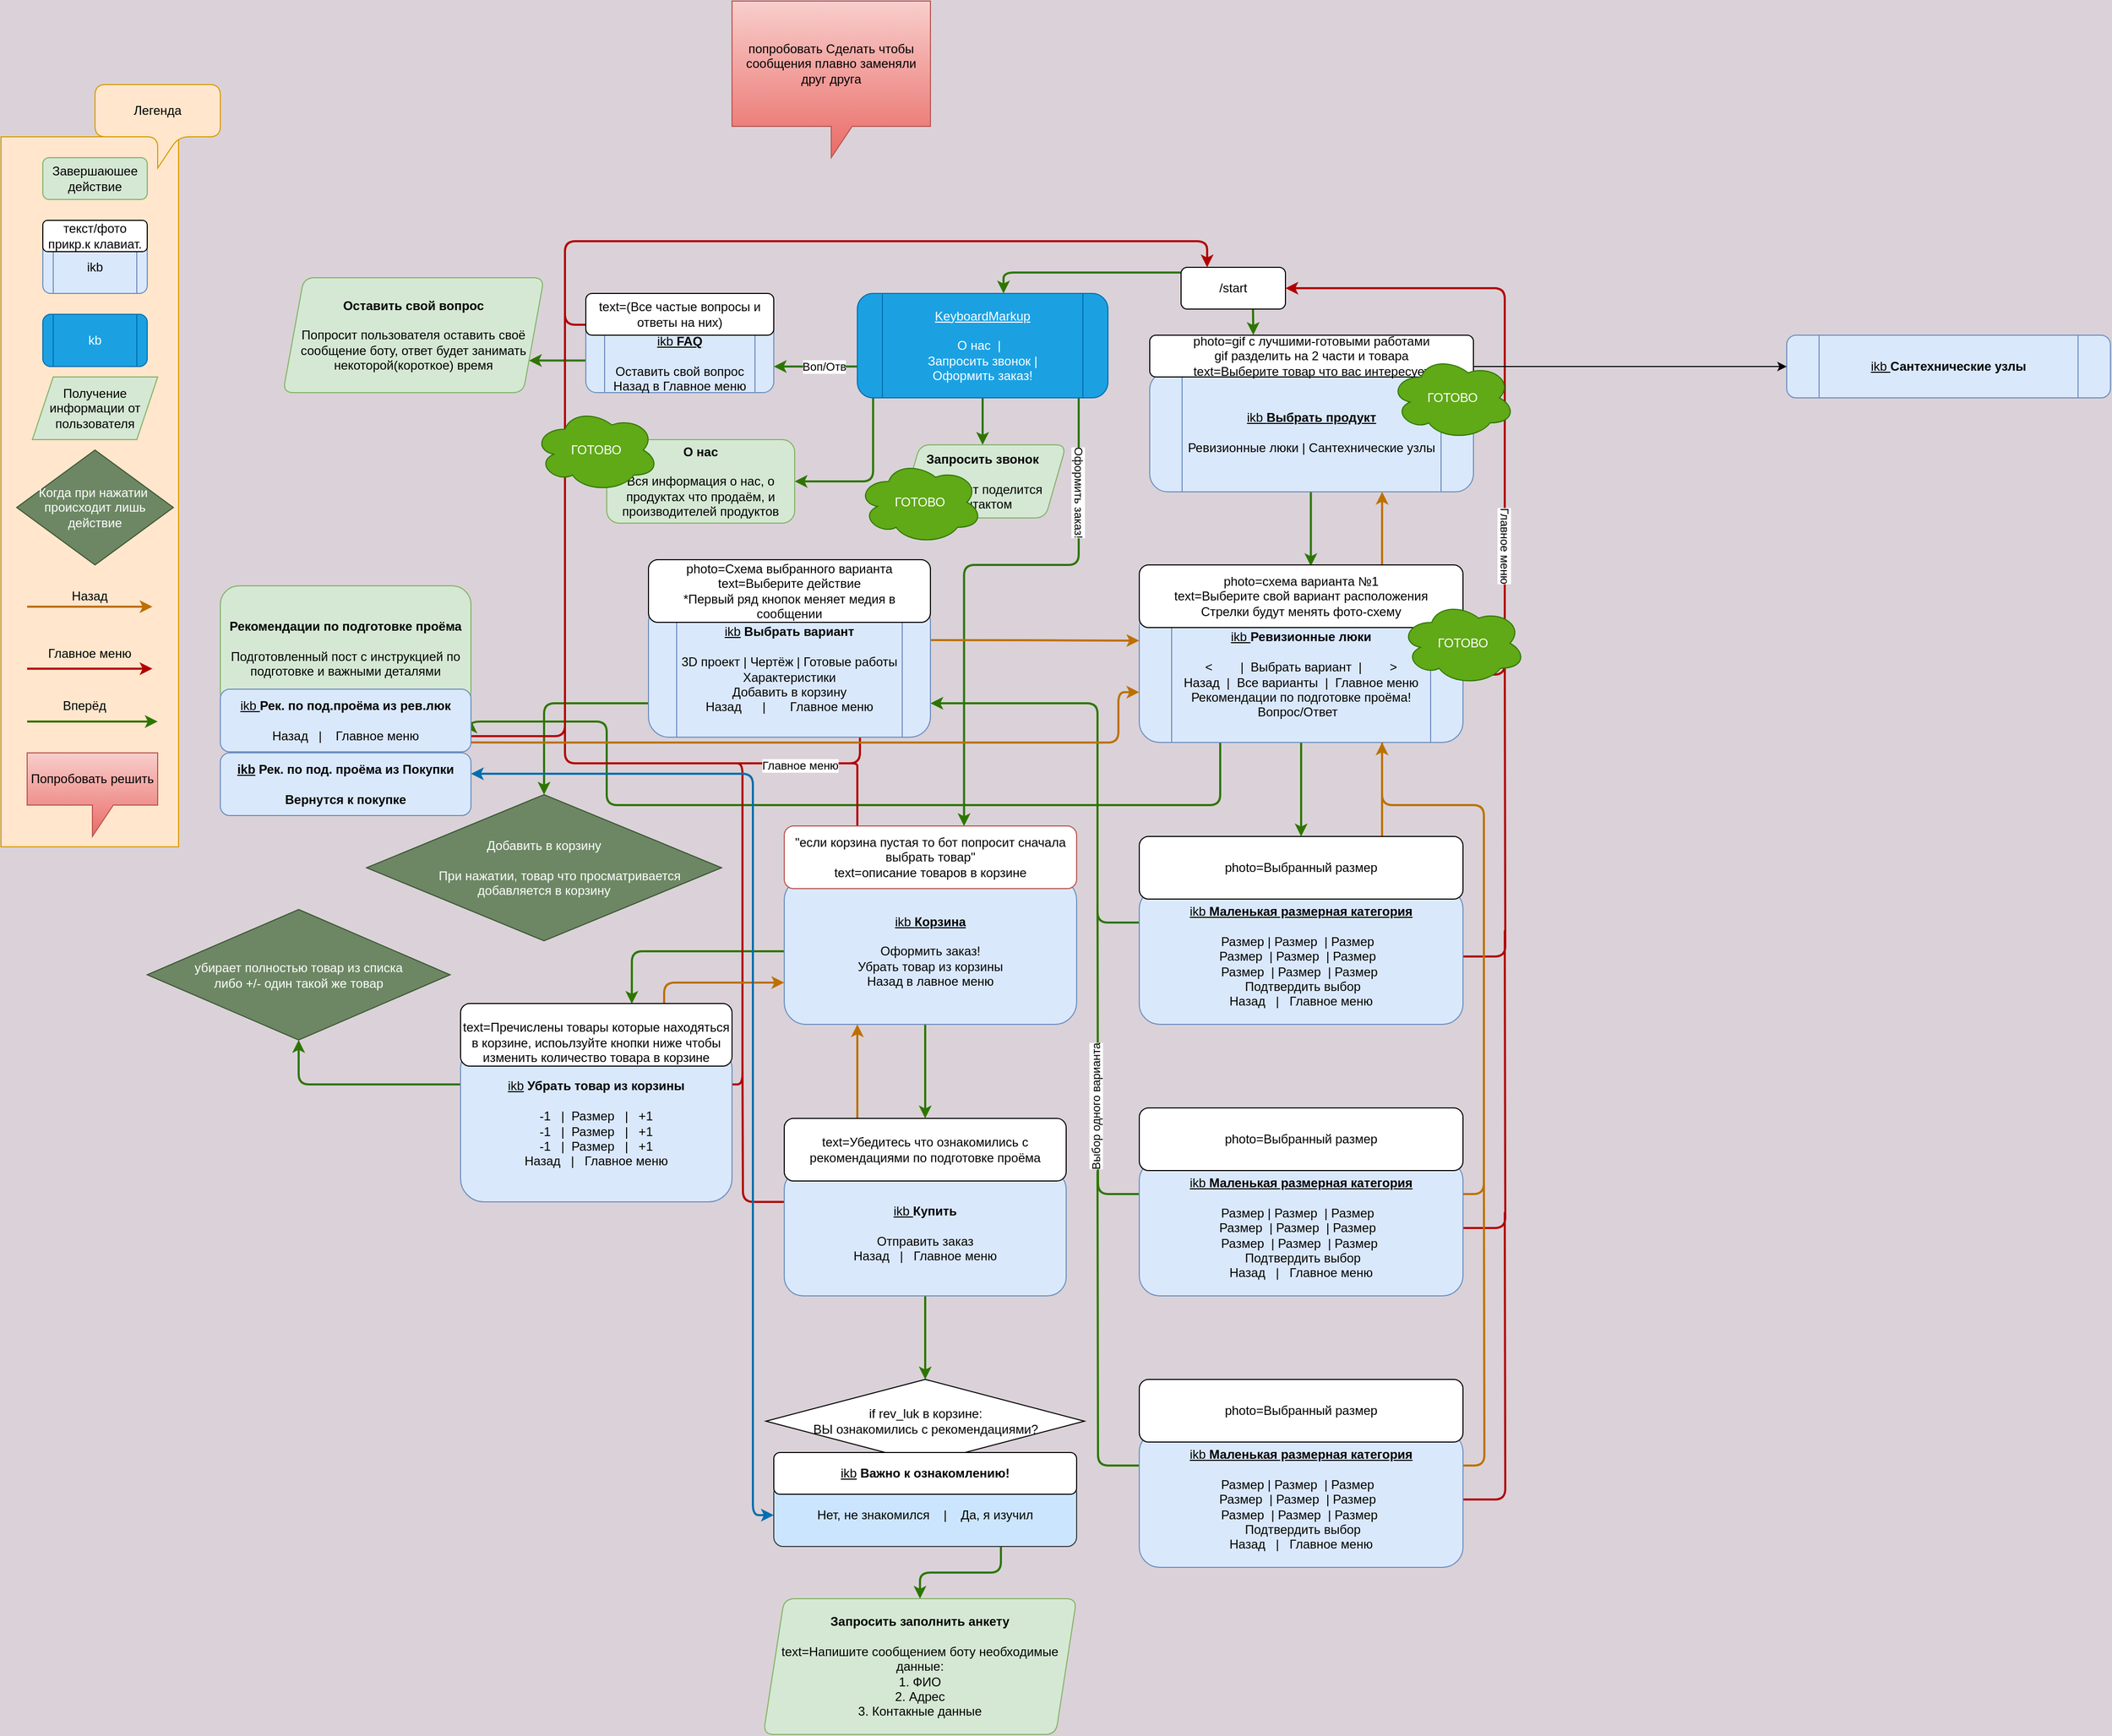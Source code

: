 <mxfile version="20.8.16" type="device"><diagram id="w1CzQNoJss74SUWYn8Bc" name="Страница 1"><mxGraphModel dx="3700" dy="2058" grid="1" gridSize="10" guides="1" tooltips="1" connect="1" arrows="1" fold="1" page="0" pageScale="1" pageWidth="827" pageHeight="1169" background="#DAD2D8" math="0" shadow="0"><root><mxCell id="0"/><mxCell id="1" parent="0"/><mxCell id="IPg1yVWKKhWK021TIXla-3" value="" style="edgeStyle=orthogonalEdgeStyle;rounded=1;orthogonalLoop=1;jettySize=auto;html=1;fillColor=#60a917;strokeColor=#2D7600;strokeWidth=2;" parent="1" source="IPg1yVWKKhWK021TIXla-1" target="IPg1yVWKKhWK021TIXla-2" edge="1"><mxGeometry relative="1" as="geometry"><Array as="points"><mxPoint x="-270" y="-420"/></Array></mxGeometry></mxCell><mxCell id="A7i-YHLGGSsfzWquNZU--5" style="edgeStyle=orthogonalEdgeStyle;rounded=1;orthogonalLoop=1;jettySize=auto;html=1;entryX=0.32;entryY=-0.006;entryDx=0;entryDy=0;entryPerimeter=0;exitX=0.689;exitY=0.983;exitDx=0;exitDy=0;exitPerimeter=0;fillColor=#60a917;strokeColor=#2D7600;strokeWidth=2;" parent="1" source="IPg1yVWKKhWK021TIXla-1" target="IPg1yVWKKhWK021TIXla-59" edge="1"><mxGeometry relative="1" as="geometry"><mxPoint x="-30" y="-385" as="sourcePoint"/></mxGeometry></mxCell><mxCell id="IPg1yVWKKhWK021TIXla-1" value="/start" style="rounded=1;whiteSpace=wrap;html=1;" parent="1" vertex="1"><mxGeometry x="-100" y="-425" width="100" height="40" as="geometry"/></mxCell><mxCell id="IPg1yVWKKhWK021TIXla-12" style="edgeStyle=orthogonalEdgeStyle;rounded=1;orthogonalLoop=1;jettySize=auto;html=1;entryX=1;entryY=0.5;entryDx=0;entryDy=0;exitX=0.063;exitY=1;exitDx=0;exitDy=0;exitPerimeter=0;fillColor=#60a917;strokeColor=#2D7600;strokeWidth=2;" parent="1" source="IPg1yVWKKhWK021TIXla-2" target="IPg1yVWKKhWK021TIXla-11" edge="1"><mxGeometry relative="1" as="geometry"><Array as="points"><mxPoint x="-395" y="-220"/></Array><mxPoint x="-250" y="-290" as="sourcePoint"/></mxGeometry></mxCell><mxCell id="IPg1yVWKKhWK021TIXla-48" value="О нас" style="edgeLabel;html=1;align=center;verticalAlign=middle;resizable=0;points=[];rotation=0;" parent="IPg1yVWKKhWK021TIXla-12" vertex="1" connectable="0"><mxGeometry x="0.095" y="-3" relative="1" as="geometry"><mxPoint x="137" y="3" as="offset"/></mxGeometry></mxCell><mxCell id="IPg1yVWKKhWK021TIXla-15" style="edgeStyle=orthogonalEdgeStyle;rounded=1;orthogonalLoop=1;jettySize=auto;html=1;exitX=0.5;exitY=1;exitDx=0;exitDy=0;entryX=0.5;entryY=0;entryDx=0;entryDy=0;fillColor=#60a917;strokeColor=#2D7600;strokeWidth=2;" parent="1" source="IPg1yVWKKhWK021TIXla-2" target="IPg1yVWKKhWK021TIXla-17" edge="1"><mxGeometry relative="1" as="geometry"><mxPoint x="-335" y="-290" as="targetPoint"/></mxGeometry></mxCell><mxCell id="IPg1yVWKKhWK021TIXla-49" style="edgeStyle=orthogonalEdgeStyle;rounded=1;orthogonalLoop=1;jettySize=auto;html=1;exitX=0;exitY=0.75;exitDx=0;exitDy=0;fillColor=#60a917;strokeColor=#2D7600;strokeWidth=2;" parent="1" source="IPg1yVWKKhWK021TIXla-2" edge="1"><mxGeometry relative="1" as="geometry"><mxPoint x="-490" y="-330" as="targetPoint"/><Array as="points"><mxPoint x="-400" y="-330"/></Array></mxGeometry></mxCell><mxCell id="IPg1yVWKKhWK021TIXla-50" value="Воп/Отв" style="edgeLabel;html=1;align=center;verticalAlign=middle;resizable=0;points=[];" parent="IPg1yVWKKhWK021TIXla-49" vertex="1" connectable="0"><mxGeometry x="0.269" y="-3" relative="1" as="geometry"><mxPoint x="9" y="3" as="offset"/></mxGeometry></mxCell><mxCell id="A7i-YHLGGSsfzWquNZU--36" style="edgeStyle=orthogonalEdgeStyle;rounded=1;orthogonalLoop=1;jettySize=auto;html=1;entryX=0.615;entryY=0.002;entryDx=0;entryDy=0;entryPerimeter=0;fillColor=#60a917;strokeColor=#2D7600;strokeWidth=2;" parent="1" target="A7i-YHLGGSsfzWquNZU--42" edge="1"><mxGeometry relative="1" as="geometry"><mxPoint x="-308" y="70" as="targetPoint"/><mxPoint x="-198" y="-300" as="sourcePoint"/><Array as="points"><mxPoint x="-198" y="-140"/><mxPoint x="-308" y="-140"/></Array></mxGeometry></mxCell><mxCell id="A7i-YHLGGSsfzWquNZU--37" value="Оформить заказ!" style="edgeLabel;html=1;align=center;verticalAlign=middle;resizable=0;points=[];rotation=90;labelBackgroundColor=default;" parent="A7i-YHLGGSsfzWquNZU--36" vertex="1" connectable="0"><mxGeometry x="-0.476" relative="1" as="geometry"><mxPoint y="-46" as="offset"/></mxGeometry></mxCell><mxCell id="IPg1yVWKKhWK021TIXla-2" value="&lt;u&gt;KeyboardMarkup&lt;/u&gt;&lt;br&gt;&lt;br&gt;О нас&amp;nbsp; |&amp;nbsp;&amp;nbsp;&lt;br&gt;Запросить звонок |&lt;br&gt;Оформить заказ!" style="shape=process;whiteSpace=wrap;html=1;backgroundOutline=1;rounded=1;fillColor=#1ba1e2;fontColor=#ffffff;strokeColor=#006EAF;" parent="1" vertex="1"><mxGeometry x="-410" y="-400" width="240" height="100" as="geometry"/></mxCell><mxCell id="IPg1yVWKKhWK021TIXla-38" value="" style="edgeStyle=orthogonalEdgeStyle;rounded=1;orthogonalLoop=1;jettySize=auto;html=1;entryX=0.53;entryY=0.019;entryDx=0;entryDy=0;entryPerimeter=0;fillColor=#60a917;strokeColor=#2D7600;strokeWidth=2;" parent="1" source="IPg1yVWKKhWK021TIXla-4" target="IPg1yVWKKhWK021TIXla-41" edge="1"><mxGeometry relative="1" as="geometry"><mxPoint x="25" y="-145" as="targetPoint"/><Array as="points"><mxPoint x="-40" y="-275"/><mxPoint x="24" y="-275"/></Array></mxGeometry></mxCell><mxCell id="IPg1yVWKKhWK021TIXla-4" value="&lt;u&gt;ikb &lt;b&gt;Выбрать продукт&lt;/b&gt;&lt;/u&gt;&lt;br&gt;&lt;br&gt;Ревизионные люки | Сантехнические узлы" style="shape=process;whiteSpace=wrap;html=1;backgroundOutline=1;rounded=1;fillColor=#dae8fc;strokeColor=#6c8ebf;" parent="1" vertex="1"><mxGeometry x="-130" y="-325" width="310" height="115" as="geometry"/></mxCell><mxCell id="IPg1yVWKKhWK021TIXla-11" value="&lt;b&gt;О нас&lt;/b&gt;&lt;br&gt;&lt;br&gt;Вся информация о нас, о продуктах что продаём, и производителей продуктов" style="rounded=1;whiteSpace=wrap;html=1;fillColor=#d5e8d4;strokeColor=#82b366;" parent="1" vertex="1"><mxGeometry x="-650" y="-260" width="180" height="80" as="geometry"/></mxCell><mxCell id="A7i-YHLGGSsfzWquNZU--2" style="edgeStyle=orthogonalEdgeStyle;rounded=1;orthogonalLoop=1;jettySize=auto;html=1;exitX=-0.001;exitY=0.56;exitDx=0;exitDy=0;entryX=1;entryY=0.75;entryDx=0;entryDy=0;exitPerimeter=0;fillColor=#60a917;strokeColor=#2D7600;strokeWidth=2;" parent="1" source="IPg1yVWKKhWK021TIXla-16" target="IPg1yVWKKhWK021TIXla-26" edge="1"><mxGeometry relative="1" as="geometry"/></mxCell><mxCell id="IPg1yVWKKhWK021TIXla-16" value="&lt;u&gt;&lt;br&gt;ikb &lt;b&gt;FAQ&lt;/b&gt;&lt;/u&gt;&lt;br style=&quot;border-color: var(--border-color);&quot;&gt;&lt;br style=&quot;border-color: var(--border-color);&quot;&gt;Оставить свой вопрос&lt;br&gt;Назад в Главное меню" style="shape=process;whiteSpace=wrap;html=1;backgroundOutline=1;rounded=1;fillColor=#dae8fc;strokeColor=#6c8ebf;" parent="1" vertex="1"><mxGeometry x="-670" y="-375" width="180" height="70" as="geometry"/></mxCell><mxCell id="IPg1yVWKKhWK021TIXla-17" value="&lt;b&gt;Запросить звонок&lt;/b&gt;&lt;br style=&quot;border-color: var(--border-color);&quot;&gt;&lt;br style=&quot;border-color: var(--border-color);&quot;&gt;Попросит поделится контактом" style="shape=parallelogram;perimeter=parallelogramPerimeter;whiteSpace=wrap;html=1;fixedSize=1;rounded=1;fillColor=#d5e8d4;strokeColor=#82b366;" parent="1" vertex="1"><mxGeometry x="-370" y="-255" width="160" height="70" as="geometry"/></mxCell><mxCell id="IPg1yVWKKhWK021TIXla-26" value="&lt;b&gt;Оставить свой вопрос&lt;/b&gt;&lt;br style=&quot;border-color: var(--border-color);&quot;&gt;&lt;br style=&quot;border-color: var(--border-color);&quot;&gt;Попросит пользователя оставить своё сообщение боту, ответ будет занимать некоторой(короткое) время" style="shape=parallelogram;perimeter=parallelogramPerimeter;whiteSpace=wrap;html=1;fixedSize=1;rounded=1;fillColor=#d5e8d4;strokeColor=#82b366;" parent="1" vertex="1"><mxGeometry x="-960" y="-415" width="250" height="110" as="geometry"/></mxCell><mxCell id="IPg1yVWKKhWK021TIXla-44" style="edgeStyle=orthogonalEdgeStyle;rounded=1;orthogonalLoop=1;jettySize=auto;html=1;exitX=1;exitY=0.5;exitDx=0;exitDy=0;entryX=1;entryY=0.5;entryDx=0;entryDy=0;fillColor=#e51400;strokeColor=#B20000;strokeWidth=2;" parent="1" source="IPg1yVWKKhWK021TIXla-37" target="IPg1yVWKKhWK021TIXla-1" edge="1"><mxGeometry relative="1" as="geometry"><Array as="points"><mxPoint x="210" y="-35"/><mxPoint x="210" y="-405"/></Array></mxGeometry></mxCell><mxCell id="IPg1yVWKKhWK021TIXla-45" value="Главное меню" style="edgeLabel;html=1;align=center;verticalAlign=middle;resizable=0;points=[];rotation=90;" parent="IPg1yVWKKhWK021TIXla-44" vertex="1" connectable="0"><mxGeometry x="-0.604" y="-3" relative="1" as="geometry"><mxPoint x="-3" y="-41" as="offset"/></mxGeometry></mxCell><mxCell id="A7i-YHLGGSsfzWquNZU--30" style="edgeStyle=orthogonalEdgeStyle;rounded=1;orthogonalLoop=1;jettySize=auto;html=1;exitX=0.5;exitY=1;exitDx=0;exitDy=0;entryX=0.5;entryY=0;entryDx=0;entryDy=0;fillColor=#60a917;strokeColor=#2D7600;strokeWidth=2;" parent="1" source="IPg1yVWKKhWK021TIXla-37" target="A7i-YHLGGSsfzWquNZU--29" edge="1"><mxGeometry relative="1" as="geometry"><Array as="points"><mxPoint x="15" y="70"/><mxPoint x="15" y="70"/></Array></mxGeometry></mxCell><mxCell id="krsFIPBlqMhAmxXl2fMc-60" style="edgeStyle=orthogonalEdgeStyle;rounded=1;jumpStyle=none;orthogonalLoop=1;jettySize=auto;html=1;exitX=0.25;exitY=1;exitDx=0;exitDy=0;strokeColor=#2D7600;strokeWidth=2;endArrow=classic;endFill=1;targetPerimeterSpacing=6;fillColor=#60a917;entryX=1;entryY=0.5;entryDx=0;entryDy=0;" parent="1" source="IPg1yVWKKhWK021TIXla-37" target="krsFIPBlqMhAmxXl2fMc-58" edge="1"><mxGeometry relative="1" as="geometry"><mxPoint x="-790" y="-71" as="targetPoint"/><Array as="points"><mxPoint x="-62" y="90"/><mxPoint x="-650" y="90"/><mxPoint x="-650" y="10"/></Array></mxGeometry></mxCell><mxCell id="IPg1yVWKKhWK021TIXla-37" value="&lt;u&gt;ikb&amp;nbsp;&lt;/u&gt;&lt;b&gt;Ревизионные люки&lt;/b&gt;&lt;br&gt;&lt;br&gt;&amp;lt;&amp;nbsp; &amp;nbsp; &amp;nbsp; &amp;nbsp; |&amp;nbsp; Выбрать вариант&amp;nbsp; |&amp;nbsp; &amp;nbsp; &amp;nbsp; &amp;nbsp; &amp;gt;&lt;br&gt;Назад&amp;nbsp; |&amp;nbsp; Все варианты&amp;nbsp; |&amp;nbsp; Главное меню&lt;br&gt;Рекомендации по подготовке проёма!&lt;br&gt;Вопрос/Ответ&amp;nbsp;&amp;nbsp;" style="shape=process;whiteSpace=wrap;html=1;backgroundOutline=1;rounded=1;fillColor=#dae8fc;strokeColor=#6c8ebf;" parent="1" vertex="1"><mxGeometry x="-140" y="-100" width="310" height="130" as="geometry"/></mxCell><mxCell id="IPg1yVWKKhWK021TIXla-39" value="&lt;u&gt;ikb&amp;nbsp;&lt;/u&gt;&lt;b&gt;Сантехнические узлы&lt;/b&gt;" style="shape=process;whiteSpace=wrap;html=1;backgroundOutline=1;rounded=1;fillColor=#dae8fc;strokeColor=#6c8ebf;" parent="1" vertex="1"><mxGeometry x="480" y="-360" width="310" height="60" as="geometry"/></mxCell><mxCell id="krsFIPBlqMhAmxXl2fMc-7" style="edgeStyle=orthogonalEdgeStyle;rounded=1;orthogonalLoop=1;jettySize=auto;html=1;exitX=0.75;exitY=0;exitDx=0;exitDy=0;entryX=0.718;entryY=1;entryDx=0;entryDy=0;entryPerimeter=0;strokeWidth=2;endArrow=classic;endFill=1;fillColor=#f0a30a;strokeColor=#BD7000;" parent="1" source="IPg1yVWKKhWK021TIXla-41" target="IPg1yVWKKhWK021TIXla-4" edge="1"><mxGeometry relative="1" as="geometry"/></mxCell><mxCell id="IPg1yVWKKhWK021TIXla-41" value="photo=схема варианта №1&lt;br&gt;text=Выберите свой вариант расположения&lt;br style=&quot;border-color: var(--border-color);&quot;&gt;Стрелки будут менять фото-схему" style="rounded=1;whiteSpace=wrap;html=1;" parent="1" vertex="1"><mxGeometry x="-140" y="-140" width="310" height="60" as="geometry"/></mxCell><mxCell id="IPg1yVWKKhWK021TIXla-57" style="edgeStyle=orthogonalEdgeStyle;rounded=1;orthogonalLoop=1;jettySize=auto;html=1;exitX=0.75;exitY=1;exitDx=0;exitDy=0;entryX=0.25;entryY=0;entryDx=0;entryDy=0;fillColor=#e51400;strokeColor=#B20000;strokeWidth=2;" parent="1" source="IPg1yVWKKhWK021TIXla-46" target="IPg1yVWKKhWK021TIXla-1" edge="1"><mxGeometry relative="1" as="geometry"><Array as="points"><mxPoint x="-407" y="50"/><mxPoint x="-690" y="50"/><mxPoint x="-690" y="-450"/><mxPoint x="-75" y="-450"/></Array><mxPoint x="-100" y="-420" as="targetPoint"/></mxGeometry></mxCell><mxCell id="IPg1yVWKKhWK021TIXla-58" value="Главное меню" style="edgeLabel;html=1;align=center;verticalAlign=middle;resizable=0;points=[];" parent="IPg1yVWKKhWK021TIXla-57" vertex="1" connectable="0"><mxGeometry x="-0.864" y="2" relative="1" as="geometry"><mxPoint x="16" as="offset"/></mxGeometry></mxCell><mxCell id="A7i-YHLGGSsfzWquNZU--20" style="edgeStyle=orthogonalEdgeStyle;rounded=1;orthogonalLoop=1;jettySize=auto;html=1;exitX=0;exitY=0.75;exitDx=0;exitDy=0;entryX=0.5;entryY=0;entryDx=0;entryDy=0;fillColor=#60a917;strokeColor=#2D7600;strokeWidth=2;" parent="1" source="IPg1yVWKKhWK021TIXla-46" target="A7i-YHLGGSsfzWquNZU--23" edge="1"><mxGeometry relative="1" as="geometry"><mxPoint x="-720" y="60" as="targetPoint"/></mxGeometry></mxCell><mxCell id="krsFIPBlqMhAmxXl2fMc-2" style="edgeStyle=orthogonalEdgeStyle;rounded=0;orthogonalLoop=1;jettySize=auto;html=1;exitX=1.001;exitY=0.285;exitDx=0;exitDy=0;entryX=0;entryY=0.25;entryDx=0;entryDy=0;strokeWidth=2;exitPerimeter=0;fillColor=#f0a30a;strokeColor=#BD7000;" parent="1" source="IPg1yVWKKhWK021TIXla-46" target="IPg1yVWKKhWK021TIXla-37" edge="1"><mxGeometry relative="1" as="geometry"/></mxCell><mxCell id="IPg1yVWKKhWK021TIXla-46" value="&lt;u&gt;ikb&lt;/u&gt; &lt;b&gt;Выбрать вариант&lt;/b&gt;&lt;br&gt;&lt;br&gt;3D проект | Чертёж | Готовые работы&lt;br&gt;Характеристики&lt;br&gt;Добавить в корзину&lt;br&gt;Назад&amp;nbsp; &amp;nbsp; &amp;nbsp; |&amp;nbsp; &amp;nbsp; &amp;nbsp; &amp;nbsp;Главное меню" style="shape=process;whiteSpace=wrap;html=1;backgroundOutline=1;rounded=1;fillColor=#dae8fc;strokeColor=#6c8ebf;" parent="1" vertex="1"><mxGeometry x="-610" y="-105" width="270" height="130" as="geometry"/></mxCell><mxCell id="IPg1yVWKKhWK021TIXla-54" value="photo=Схема выбранного варианта&lt;br&gt;text=Выберите действие&lt;br&gt;*Первый ряд кнопок меняет медия в сообщении" style="rounded=1;whiteSpace=wrap;html=1;" parent="1" vertex="1"><mxGeometry x="-610" y="-145" width="270" height="60" as="geometry"/></mxCell><mxCell id="krsFIPBlqMhAmxXl2fMc-1" style="edgeStyle=orthogonalEdgeStyle;rounded=0;orthogonalLoop=1;jettySize=auto;html=1;exitX=1;exitY=0.75;exitDx=0;exitDy=0;entryX=0;entryY=0.5;entryDx=0;entryDy=0;" parent="1" source="IPg1yVWKKhWK021TIXla-59" target="IPg1yVWKKhWK021TIXla-39" edge="1"><mxGeometry relative="1" as="geometry"><mxPoint x="340" y="-340" as="targetPoint"/></mxGeometry></mxCell><mxCell id="IPg1yVWKKhWK021TIXla-59" value="photo=gif с лучшими-готовыми работами&lt;br&gt;gif разделить на 2 части и товара&lt;br&gt;text=Выберите товар что вас интересует" style="rounded=1;whiteSpace=wrap;html=1;" parent="1" vertex="1"><mxGeometry x="-130" y="-360" width="310" height="40" as="geometry"/></mxCell><mxCell id="g4LyxIB9watsqxPOtJvb-3" value="" style="rounded=0;whiteSpace=wrap;html=1;align=left;fillColor=#ffe6cc;strokeColor=#d79b00;" parent="1" vertex="1"><mxGeometry x="-1230" y="-550" width="170" height="680" as="geometry"/></mxCell><mxCell id="g4LyxIB9watsqxPOtJvb-4" value="Легенда" style="shape=callout;whiteSpace=wrap;html=1;perimeter=calloutPerimeter;rounded=1;fillColor=#ffe6cc;strokeColor=#d79b00;" parent="1" vertex="1"><mxGeometry x="-1140" y="-600" width="120" height="80" as="geometry"/></mxCell><mxCell id="g4LyxIB9watsqxPOtJvb-5" value="Завершаюшее действие" style="rounded=1;whiteSpace=wrap;html=1;fillColor=#d5e8d4;strokeColor=#82b366;" parent="1" vertex="1"><mxGeometry x="-1190" y="-530" width="100" height="40" as="geometry"/></mxCell><mxCell id="g4LyxIB9watsqxPOtJvb-6" value="ikb" style="shape=process;whiteSpace=wrap;html=1;backgroundOutline=1;rounded=1;fillColor=#dae8fc;strokeColor=#6c8ebf;" parent="1" vertex="1"><mxGeometry x="-1190" y="-450" width="100" height="50" as="geometry"/></mxCell><mxCell id="g4LyxIB9watsqxPOtJvb-7" value="kb" style="shape=process;whiteSpace=wrap;html=1;backgroundOutline=1;rounded=1;fillColor=#1ba1e2;fontColor=#ffffff;strokeColor=#006EAF;" parent="1" vertex="1"><mxGeometry x="-1190" y="-380" width="100" height="50" as="geometry"/></mxCell><mxCell id="g4LyxIB9watsqxPOtJvb-8" value="Получение информации от пользователя" style="shape=parallelogram;perimeter=parallelogramPerimeter;whiteSpace=wrap;html=1;fixedSize=1;fillColor=#d5e8d4;strokeColor=#82b366;" parent="1" vertex="1"><mxGeometry x="-1200" y="-320" width="120" height="60" as="geometry"/></mxCell><mxCell id="g4LyxIB9watsqxPOtJvb-9" value="текст/фото прикр.к клавиат." style="rounded=1;whiteSpace=wrap;html=1;fillColor=#ffffff;" parent="1" vertex="1"><mxGeometry x="-1190" y="-470" width="100" height="30" as="geometry"/></mxCell><mxCell id="krsFIPBlqMhAmxXl2fMc-4" style="edgeStyle=orthogonalEdgeStyle;rounded=1;orthogonalLoop=1;jettySize=auto;html=1;exitX=0;exitY=0.75;exitDx=0;exitDy=0;strokeWidth=2;endArrow=none;endFill=0;fillColor=#e51400;strokeColor=#B20000;" parent="1" source="g4LyxIB9watsqxPOtJvb-11" edge="1"><mxGeometry relative="1" as="geometry"><mxPoint x="-690" y="-400" as="targetPoint"/></mxGeometry></mxCell><mxCell id="g4LyxIB9watsqxPOtJvb-11" value="text=(Все частые вопросы и ответы на них)" style="rounded=1;whiteSpace=wrap;html=1;fillColor=#ffffff;" parent="1" vertex="1"><mxGeometry x="-670" y="-400" width="180" height="40" as="geometry"/></mxCell><mxCell id="A7i-YHLGGSsfzWquNZU--18" value="&lt;b&gt;Рекомендации по подготовке проёма&lt;/b&gt;&lt;br&gt;&lt;br&gt;Подготовленный пост с инструкцией по подготовке и важными деталями" style="rounded=1;whiteSpace=wrap;html=1;fillColor=#d5e8d4;strokeColor=#82b366;" parent="1" vertex="1"><mxGeometry x="-1020" y="-120" width="240" height="120" as="geometry"/></mxCell><mxCell id="A7i-YHLGGSsfzWquNZU--23" value="Добавить в корзину&lt;br style=&quot;border-color: var(--border-color);&quot;&gt;&lt;br style=&quot;border-color: var(--border-color);&quot;&gt;&amp;nbsp; &amp;nbsp; &amp;nbsp; &amp;nbsp; &amp;nbsp;При нажатии, товар что просматривается &lt;br&gt;добавляется в корзину" style="rhombus;whiteSpace=wrap;html=1;fillColor=#6d8764;strokeColor=#3A5431;fontColor=#ffffff;" parent="1" vertex="1"><mxGeometry x="-880" y="80" width="340" height="140" as="geometry"/></mxCell><mxCell id="A7i-YHLGGSsfzWquNZU--24" value="Когда при нажатии&amp;nbsp; происходит лишь действие" style="rhombus;whiteSpace=wrap;html=1;fillColor=#6d8764;fontColor=#ffffff;strokeColor=#3A5431;" parent="1" vertex="1"><mxGeometry x="-1215" y="-250" width="150" height="110" as="geometry"/></mxCell><mxCell id="krsFIPBlqMhAmxXl2fMc-5" style="edgeStyle=orthogonalEdgeStyle;rounded=1;orthogonalLoop=1;jettySize=auto;html=1;exitX=0;exitY=0.25;exitDx=0;exitDy=0;entryX=1;entryY=0.75;entryDx=0;entryDy=0;strokeWidth=2;endArrow=classic;endFill=1;fillColor=#60a917;strokeColor=#2D7600;" parent="1" source="A7i-YHLGGSsfzWquNZU--28" target="IPg1yVWKKhWK021TIXla-46" edge="1"><mxGeometry relative="1" as="geometry"><Array as="points"><mxPoint x="-180" y="202"/><mxPoint x="-180" y="-8"/></Array></mxGeometry></mxCell><mxCell id="krsFIPBlqMhAmxXl2fMc-12" style="edgeStyle=orthogonalEdgeStyle;rounded=1;orthogonalLoop=1;jettySize=auto;html=1;exitX=1;exitY=0.5;exitDx=0;exitDy=0;strokeWidth=2;endArrow=none;endFill=0;fillColor=#e51400;strokeColor=#B20000;" parent="1" source="A7i-YHLGGSsfzWquNZU--28" edge="1"><mxGeometry relative="1" as="geometry"><mxPoint x="210" y="-60" as="targetPoint"/></mxGeometry></mxCell><mxCell id="A7i-YHLGGSsfzWquNZU--28" value="&lt;u&gt;ikb &lt;b&gt;Маленькая размерная категория&lt;br&gt;&lt;/b&gt;&lt;/u&gt;&lt;br&gt;Размер | Размер&amp;nbsp;&amp;nbsp;| Размер&amp;nbsp;&amp;nbsp;&lt;br&gt;Размер&amp;nbsp;&amp;nbsp;| Размер&amp;nbsp;&amp;nbsp;| Размер&amp;nbsp;&amp;nbsp;&lt;br&gt;Размер&amp;nbsp;&amp;nbsp;| Размер&amp;nbsp;&amp;nbsp;| Размер&amp;nbsp;&lt;br&gt;&amp;nbsp;Подтвердить выбор&lt;br&gt;Назад&amp;nbsp; &amp;nbsp;|&amp;nbsp; &amp;nbsp;Главное меню" style="rounded=1;whiteSpace=wrap;html=1;fillColor=#dae8fc;strokeColor=#6c8ebf;" parent="1" vertex="1"><mxGeometry x="-140" y="170" width="310" height="130" as="geometry"/></mxCell><mxCell id="krsFIPBlqMhAmxXl2fMc-6" style="edgeStyle=orthogonalEdgeStyle;rounded=1;orthogonalLoop=1;jettySize=auto;html=1;exitX=0.75;exitY=0;exitDx=0;exitDy=0;entryX=0.75;entryY=1;entryDx=0;entryDy=0;strokeWidth=2;endArrow=classic;endFill=1;fillColor=#f0a30a;strokeColor=#BD7000;" parent="1" source="A7i-YHLGGSsfzWquNZU--29" target="IPg1yVWKKhWK021TIXla-37" edge="1"><mxGeometry relative="1" as="geometry"/></mxCell><mxCell id="A7i-YHLGGSsfzWquNZU--29" value="photo=Выбранный размер" style="rounded=1;whiteSpace=wrap;html=1;" parent="1" vertex="1"><mxGeometry x="-140" y="120" width="310" height="60" as="geometry"/></mxCell><mxCell id="krsFIPBlqMhAmxXl2fMc-23" style="edgeStyle=orthogonalEdgeStyle;rounded=1;orthogonalLoop=1;jettySize=auto;html=1;exitX=0;exitY=0.5;exitDx=0;exitDy=0;entryX=0.631;entryY=0.005;entryDx=0;entryDy=0;entryPerimeter=0;strokeWidth=2;endArrow=classic;endFill=1;fillColor=#60a917;strokeColor=#2D7600;" parent="1" source="A7i-YHLGGSsfzWquNZU--40" target="krsFIPBlqMhAmxXl2fMc-22" edge="1"><mxGeometry relative="1" as="geometry"/></mxCell><mxCell id="krsFIPBlqMhAmxXl2fMc-39" style="edgeStyle=orthogonalEdgeStyle;rounded=1;orthogonalLoop=1;jettySize=auto;html=1;strokeWidth=2;endArrow=classic;endFill=1;entryX=0.5;entryY=0;entryDx=0;entryDy=0;fillColor=#60a917;strokeColor=#2D7600;" parent="1" target="krsFIPBlqMhAmxXl2fMc-38" edge="1"><mxGeometry relative="1" as="geometry"><mxPoint x="-340.421" y="360" as="targetPoint"/><mxPoint x="-345" y="300" as="sourcePoint"/><Array as="points"><mxPoint x="-345" y="300"/></Array></mxGeometry></mxCell><mxCell id="A7i-YHLGGSsfzWquNZU--40" value="&lt;u&gt;ikb &lt;b&gt;Корзина&lt;/b&gt;&lt;/u&gt;&lt;br&gt;&lt;br&gt;Оформить заказ!&lt;br&gt;Убрать товар из корзины&lt;br&gt;Назад в лавное меню" style="whiteSpace=wrap;html=1;fillColor=#dae8fc;strokeColor=#6c8ebf;rounded=1;" parent="1" vertex="1"><mxGeometry x="-480" y="160" width="280" height="140" as="geometry"/></mxCell><mxCell id="krsFIPBlqMhAmxXl2fMc-34" style="edgeStyle=orthogonalEdgeStyle;rounded=1;orthogonalLoop=1;jettySize=auto;html=1;exitX=0.25;exitY=0;exitDx=0;exitDy=0;strokeWidth=2;endArrow=none;endFill=0;fillColor=#e51400;strokeColor=#B20000;" parent="1" source="A7i-YHLGGSsfzWquNZU--42" edge="1"><mxGeometry relative="1" as="geometry"><mxPoint x="-420" y="50" as="targetPoint"/><Array as="points"><mxPoint x="-410" y="60"/><mxPoint x="-410" y="60"/></Array></mxGeometry></mxCell><mxCell id="A7i-YHLGGSsfzWquNZU--42" value="&quot;если корзина пустая то бот попросит сначала выбрать товар&quot;&lt;br&gt;text=описание товаров в корзине" style="rounded=1;whiteSpace=wrap;html=1;labelBackgroundColor=none;strokeColor=#B85450;fontColor=none;" parent="1" vertex="1"><mxGeometry x="-480" y="110" width="280" height="60" as="geometry"/></mxCell><mxCell id="krsFIPBlqMhAmxXl2fMc-13" style="edgeStyle=orthogonalEdgeStyle;rounded=1;orthogonalLoop=1;jettySize=auto;html=1;exitX=1;exitY=0.5;exitDx=0;exitDy=0;strokeWidth=2;endArrow=none;endFill=0;fillColor=#e51400;strokeColor=#B20000;" parent="1" source="krsFIPBlqMhAmxXl2fMc-8" edge="1"><mxGeometry relative="1" as="geometry"><mxPoint x="210" y="210" as="targetPoint"/></mxGeometry></mxCell><mxCell id="krsFIPBlqMhAmxXl2fMc-16" style="edgeStyle=orthogonalEdgeStyle;rounded=1;orthogonalLoop=1;jettySize=auto;html=1;exitX=1;exitY=0.25;exitDx=0;exitDy=0;entryX=0.75;entryY=1;entryDx=0;entryDy=0;strokeWidth=2;endArrow=none;endFill=0;fillColor=#f0a30a;strokeColor=#BD7000;" parent="1" source="krsFIPBlqMhAmxXl2fMc-8" target="IPg1yVWKKhWK021TIXla-37" edge="1"><mxGeometry relative="1" as="geometry"><Array as="points"><mxPoint x="190" y="463"/><mxPoint x="190" y="90"/><mxPoint x="92" y="90"/></Array></mxGeometry></mxCell><mxCell id="krsFIPBlqMhAmxXl2fMc-18" style="edgeStyle=orthogonalEdgeStyle;rounded=1;orthogonalLoop=1;jettySize=auto;html=1;exitX=0;exitY=0.25;exitDx=0;exitDy=0;strokeWidth=2;endArrow=none;endFill=0;fillColor=#60a917;strokeColor=#2D7600;" parent="1" source="krsFIPBlqMhAmxXl2fMc-8" edge="1"><mxGeometry relative="1" as="geometry"><mxPoint x="-180" y="170" as="targetPoint"/></mxGeometry></mxCell><mxCell id="krsFIPBlqMhAmxXl2fMc-20" value="Выбор одного варианта" style="edgeLabel;html=1;align=center;verticalAlign=middle;resizable=0;points=[];rotation=-90;" parent="krsFIPBlqMhAmxXl2fMc-18" vertex="1" connectable="0"><mxGeometry x="0.021" y="2" relative="1" as="geometry"><mxPoint y="47" as="offset"/></mxGeometry></mxCell><mxCell id="krsFIPBlqMhAmxXl2fMc-8" value="&lt;u&gt;ikb &lt;b&gt;Маленькая размерная категория&lt;br&gt;&lt;/b&gt;&lt;/u&gt;&lt;br&gt;Размер | Размер&amp;nbsp;&amp;nbsp;| Размер&amp;nbsp;&amp;nbsp;&lt;br&gt;Размер&amp;nbsp;&amp;nbsp;| Размер&amp;nbsp;&amp;nbsp;| Размер&amp;nbsp;&amp;nbsp;&lt;br&gt;Размер&amp;nbsp;&amp;nbsp;| Размер&amp;nbsp;&amp;nbsp;| Размер&amp;nbsp;&lt;br&gt;&amp;nbsp;Подтвердить выбор&lt;br&gt;Назад&amp;nbsp; &amp;nbsp;|&amp;nbsp; &amp;nbsp;Главное меню" style="rounded=1;whiteSpace=wrap;html=1;fillColor=#dae8fc;strokeColor=#6c8ebf;" parent="1" vertex="1"><mxGeometry x="-140" y="430" width="310" height="130" as="geometry"/></mxCell><mxCell id="krsFIPBlqMhAmxXl2fMc-9" value="photo=Выбранный размер" style="rounded=1;whiteSpace=wrap;html=1;" parent="1" vertex="1"><mxGeometry x="-140" y="380" width="310" height="60" as="geometry"/></mxCell><mxCell id="krsFIPBlqMhAmxXl2fMc-14" style="edgeStyle=orthogonalEdgeStyle;rounded=1;orthogonalLoop=1;jettySize=auto;html=1;exitX=1;exitY=0.5;exitDx=0;exitDy=0;strokeWidth=2;endArrow=none;endFill=0;fillColor=#e51400;strokeColor=#B20000;" parent="1" source="krsFIPBlqMhAmxXl2fMc-10" edge="1"><mxGeometry relative="1" as="geometry"><mxPoint x="210" y="480" as="targetPoint"/></mxGeometry></mxCell><mxCell id="krsFIPBlqMhAmxXl2fMc-17" style="edgeStyle=orthogonalEdgeStyle;rounded=1;orthogonalLoop=1;jettySize=auto;html=1;exitX=1;exitY=0.25;exitDx=0;exitDy=0;strokeWidth=2;endArrow=none;endFill=0;fillColor=#f0a30a;strokeColor=#BD7000;" parent="1" source="krsFIPBlqMhAmxXl2fMc-10" edge="1"><mxGeometry relative="1" as="geometry"><mxPoint x="190" y="440" as="targetPoint"/></mxGeometry></mxCell><mxCell id="krsFIPBlqMhAmxXl2fMc-19" style="edgeStyle=orthogonalEdgeStyle;rounded=1;orthogonalLoop=1;jettySize=auto;html=1;exitX=0;exitY=0.25;exitDx=0;exitDy=0;strokeWidth=2;endArrow=none;endFill=0;fillColor=#60a917;strokeColor=#2D7600;" parent="1" source="krsFIPBlqMhAmxXl2fMc-10" edge="1"><mxGeometry relative="1" as="geometry"><mxPoint x="-180" y="440" as="targetPoint"/></mxGeometry></mxCell><mxCell id="krsFIPBlqMhAmxXl2fMc-10" value="&lt;u&gt;ikb &lt;b&gt;Маленькая размерная категория&lt;br&gt;&lt;/b&gt;&lt;/u&gt;&lt;br&gt;Размер | Размер&amp;nbsp;&amp;nbsp;| Размер&amp;nbsp;&amp;nbsp;&lt;br&gt;Размер&amp;nbsp;&amp;nbsp;| Размер&amp;nbsp;&amp;nbsp;| Размер&amp;nbsp;&amp;nbsp;&lt;br&gt;Размер&amp;nbsp;&amp;nbsp;| Размер&amp;nbsp;&amp;nbsp;| Размер&amp;nbsp;&lt;br&gt;&amp;nbsp;Подтвердить выбор&lt;br&gt;Назад&amp;nbsp; &amp;nbsp;|&amp;nbsp; &amp;nbsp;Главное меню" style="rounded=1;whiteSpace=wrap;html=1;fillColor=#dae8fc;strokeColor=#6c8ebf;" parent="1" vertex="1"><mxGeometry x="-140" y="690" width="310" height="130" as="geometry"/></mxCell><mxCell id="krsFIPBlqMhAmxXl2fMc-11" value="photo=Выбранный размер" style="rounded=1;whiteSpace=wrap;html=1;" parent="1" vertex="1"><mxGeometry x="-140" y="640" width="310" height="60" as="geometry"/></mxCell><mxCell id="krsFIPBlqMhAmxXl2fMc-25" style="edgeStyle=orthogonalEdgeStyle;rounded=1;orthogonalLoop=1;jettySize=auto;html=1;exitX=1;exitY=0.25;exitDx=0;exitDy=0;strokeWidth=2;endArrow=none;endFill=0;fillColor=#e51400;strokeColor=#B20000;" parent="1" source="krsFIPBlqMhAmxXl2fMc-21" edge="1"><mxGeometry relative="1" as="geometry"><mxPoint x="-530" y="50" as="targetPoint"/><Array as="points"><mxPoint x="-520" y="358"/><mxPoint x="-520" y="50"/></Array></mxGeometry></mxCell><mxCell id="krsFIPBlqMhAmxXl2fMc-33" style="edgeStyle=orthogonalEdgeStyle;rounded=1;orthogonalLoop=1;jettySize=auto;html=1;exitX=0;exitY=0.25;exitDx=0;exitDy=0;entryX=0.5;entryY=1;entryDx=0;entryDy=0;strokeWidth=2;endArrow=classic;endFill=1;fillColor=#60a917;strokeColor=#2D7600;" parent="1" source="krsFIPBlqMhAmxXl2fMc-21" target="krsFIPBlqMhAmxXl2fMc-29" edge="1"><mxGeometry relative="1" as="geometry"/></mxCell><mxCell id="krsFIPBlqMhAmxXl2fMc-21" value="&lt;u&gt;ikb&lt;/u&gt; &lt;b&gt;Убрать товар из корзины&lt;/b&gt;&lt;br&gt;&lt;br&gt;-1&amp;nbsp; &amp;nbsp;|&amp;nbsp; Размер&amp;nbsp; &amp;nbsp;|&amp;nbsp; &amp;nbsp;+1&lt;br&gt;-1&amp;nbsp; &amp;nbsp;|&amp;nbsp; Размер&amp;nbsp; &amp;nbsp;|&amp;nbsp; &amp;nbsp;+1&lt;br&gt;-1&amp;nbsp; &amp;nbsp;|&amp;nbsp; Размер&amp;nbsp; &amp;nbsp;|&amp;nbsp; &amp;nbsp;+1&lt;br&gt;Назад&amp;nbsp; &amp;nbsp;|&amp;nbsp; &amp;nbsp;Главное меню" style="rounded=1;whiteSpace=wrap;html=1;fillColor=#dae8fc;strokeColor=#6c8ebf;" parent="1" vertex="1"><mxGeometry x="-790" y="320" width="260" height="150" as="geometry"/></mxCell><mxCell id="krsFIPBlqMhAmxXl2fMc-27" style="edgeStyle=orthogonalEdgeStyle;rounded=1;orthogonalLoop=1;jettySize=auto;html=1;exitX=0.75;exitY=0;exitDx=0;exitDy=0;strokeWidth=2;endArrow=classic;endFill=1;fillColor=#f0a30a;strokeColor=#BD7000;" parent="1" source="krsFIPBlqMhAmxXl2fMc-22" edge="1"><mxGeometry relative="1" as="geometry"><mxPoint x="-480" y="260" as="targetPoint"/><Array as="points"><mxPoint x="-595" y="260"/></Array></mxGeometry></mxCell><mxCell id="krsFIPBlqMhAmxXl2fMc-22" value="&lt;br&gt;text=Пречислены товары которые находяться в корзине, испоьлзуйте кнопки ниже чтобы изменить количество товара в корзине" style="rounded=1;whiteSpace=wrap;html=1;" parent="1" vertex="1"><mxGeometry x="-790" y="280" width="260" height="60" as="geometry"/></mxCell><mxCell id="krsFIPBlqMhAmxXl2fMc-29" value="убирает полностью товар из списка&lt;br&gt;либо +/- один такой же товар" style="rhombus;whiteSpace=wrap;html=1;fillColor=#6d8764;fontColor=#ffffff;strokeColor=#3A5431;" parent="1" vertex="1"><mxGeometry x="-1090" y="190" width="290" height="125" as="geometry"/></mxCell><mxCell id="krsFIPBlqMhAmxXl2fMc-41" style="edgeStyle=orthogonalEdgeStyle;rounded=1;orthogonalLoop=1;jettySize=auto;html=1;exitX=0;exitY=0.25;exitDx=0;exitDy=0;strokeWidth=2;endArrow=none;endFill=0;fillColor=#e51400;strokeColor=#B20000;" parent="1" source="krsFIPBlqMhAmxXl2fMc-36" edge="1"><mxGeometry relative="1" as="geometry"><mxPoint x="-520.0" y="340" as="targetPoint"/></mxGeometry></mxCell><mxCell id="krsFIPBlqMhAmxXl2fMc-54" style="edgeStyle=orthogonalEdgeStyle;rounded=1;orthogonalLoop=1;jettySize=auto;html=1;exitX=0.5;exitY=1;exitDx=0;exitDy=0;strokeWidth=2;endArrow=classic;endFill=1;fillColor=#60a917;strokeColor=#2D7600;entryX=0.5;entryY=0;entryDx=0;entryDy=0;" parent="1" source="krsFIPBlqMhAmxXl2fMc-36" target="krsFIPBlqMhAmxXl2fMc-62" edge="1"><mxGeometry relative="1" as="geometry"><mxPoint x="-345" y="620" as="targetPoint"/><Array as="points"><mxPoint x="-345" y="630"/></Array></mxGeometry></mxCell><mxCell id="krsFIPBlqMhAmxXl2fMc-36" value="&lt;u&gt;ikb &lt;/u&gt;&lt;b&gt;Купить&lt;/b&gt;&lt;br&gt;&lt;br&gt;Отправить заказ&lt;br&gt;Назад&amp;nbsp; &amp;nbsp;|&amp;nbsp; &amp;nbsp;Главное меню" style="rounded=1;whiteSpace=wrap;html=1;fillColor=#dae8fc;strokeColor=#6c8ebf;" parent="1" vertex="1"><mxGeometry x="-480" y="440" width="270" height="120" as="geometry"/></mxCell><mxCell id="krsFIPBlqMhAmxXl2fMc-40" style="edgeStyle=orthogonalEdgeStyle;rounded=1;orthogonalLoop=1;jettySize=auto;html=1;entryX=0.25;entryY=1;entryDx=0;entryDy=0;strokeWidth=2;endArrow=classic;endFill=1;fillColor=#f0a30a;strokeColor=#BD7000;" parent="1" target="A7i-YHLGGSsfzWquNZU--40" edge="1"><mxGeometry relative="1" as="geometry"><mxPoint x="-410" y="400" as="sourcePoint"/><Array as="points"><mxPoint x="-410" y="390"/></Array></mxGeometry></mxCell><mxCell id="krsFIPBlqMhAmxXl2fMc-38" value="text=Убедитесь что ознакомились с рекомендациями по подготовке проёма&lt;br&gt;" style="rounded=1;whiteSpace=wrap;html=1;" parent="1" vertex="1"><mxGeometry x="-480" y="390" width="270" height="60" as="geometry"/></mxCell><mxCell id="krsFIPBlqMhAmxXl2fMc-42" value="попробовать Сделать чтобы сообщения плавно заменяли друг друга" style="shape=callout;whiteSpace=wrap;html=1;perimeter=calloutPerimeter;fillColor=#f8cecc;gradientColor=#ea6b66;strokeColor=#b85450;" parent="1" vertex="1"><mxGeometry x="-530" y="-680" width="190" height="150" as="geometry"/></mxCell><mxCell id="krsFIPBlqMhAmxXl2fMc-43" value="" style="endArrow=classic;html=1;rounded=1;strokeWidth=2;fillColor=#f0a30a;strokeColor=#BD7000;" parent="1" edge="1"><mxGeometry width="50" height="50" relative="1" as="geometry"><mxPoint x="-1205" y="-100" as="sourcePoint"/><mxPoint x="-1085" y="-100" as="targetPoint"/></mxGeometry></mxCell><mxCell id="krsFIPBlqMhAmxXl2fMc-45" value="Назад" style="text;html=1;strokeColor=none;fillColor=none;align=center;verticalAlign=middle;whiteSpace=wrap;rounded=0;" parent="1" vertex="1"><mxGeometry x="-1175" y="-125" width="60" height="30" as="geometry"/></mxCell><mxCell id="krsFIPBlqMhAmxXl2fMc-46" value="" style="endArrow=classic;html=1;rounded=1;strokeWidth=2;fillColor=#e51400;strokeColor=#B20000;" parent="1" edge="1"><mxGeometry width="50" height="50" relative="1" as="geometry"><mxPoint x="-1205" y="-40.59" as="sourcePoint"/><mxPoint x="-1085" y="-40.59" as="targetPoint"/></mxGeometry></mxCell><mxCell id="krsFIPBlqMhAmxXl2fMc-47" value="Главное меню" style="text;html=1;strokeColor=none;fillColor=none;align=center;verticalAlign=middle;whiteSpace=wrap;rounded=0;" parent="1" vertex="1"><mxGeometry x="-1190" y="-70" width="90" height="30" as="geometry"/></mxCell><mxCell id="krsFIPBlqMhAmxXl2fMc-48" value="" style="endArrow=classic;html=1;rounded=1;strokeWidth=2;fillColor=#60a917;strokeColor=#2D7600;" parent="1" edge="1"><mxGeometry width="50" height="50" relative="1" as="geometry"><mxPoint x="-1205" y="10" as="sourcePoint"/><mxPoint x="-1080" y="10" as="targetPoint"/></mxGeometry></mxCell><mxCell id="krsFIPBlqMhAmxXl2fMc-49" value="Вперёд" style="text;html=1;strokeColor=none;fillColor=none;align=center;verticalAlign=middle;whiteSpace=wrap;rounded=0;" parent="1" vertex="1"><mxGeometry x="-1180" y="-20" width="60" height="30" as="geometry"/></mxCell><mxCell id="krsFIPBlqMhAmxXl2fMc-50" value="Попробовать решить" style="shape=callout;whiteSpace=wrap;html=1;perimeter=calloutPerimeter;fillColor=#f8cecc;gradientColor=#ea6b66;strokeColor=#b85450;" parent="1" vertex="1"><mxGeometry x="-1205" y="40" width="125" height="80" as="geometry"/></mxCell><mxCell id="krsFIPBlqMhAmxXl2fMc-53" value="&lt;b&gt;Запросить заполнить анкету&lt;/b&gt;&lt;br style=&quot;border-color: var(--border-color);&quot;&gt;&lt;br style=&quot;border-color: var(--border-color);&quot;&gt;text=Напишите сообщением боту необходимые данные:&lt;br&gt;1. ФИО&lt;br&gt;2. Адрес&lt;br&gt;3. Контакные данные" style="shape=parallelogram;perimeter=parallelogramPerimeter;whiteSpace=wrap;html=1;fixedSize=1;rounded=1;fillColor=#d5e8d4;strokeColor=#82b366;" parent="1" vertex="1"><mxGeometry x="-500" y="850" width="300" height="130" as="geometry"/></mxCell><mxCell id="krsFIPBlqMhAmxXl2fMc-67" style="edgeStyle=orthogonalEdgeStyle;rounded=1;jumpStyle=none;orthogonalLoop=1;jettySize=auto;html=1;exitX=1;exitY=0.75;exitDx=0;exitDy=0;strokeColor=#B20000;strokeWidth=2;startArrow=none;startFill=0;endArrow=none;endFill=0;targetPerimeterSpacing=6;fillColor=#e51400;" parent="1" source="krsFIPBlqMhAmxXl2fMc-58" edge="1"><mxGeometry relative="1" as="geometry"><mxPoint x="-690.0" y="-20.0" as="targetPoint"/><Array as="points"><mxPoint x="-690" y="24"/></Array></mxGeometry></mxCell><mxCell id="krsFIPBlqMhAmxXl2fMc-68" style="edgeStyle=orthogonalEdgeStyle;rounded=1;jumpStyle=none;orthogonalLoop=1;jettySize=auto;html=1;exitX=1;exitY=0.851;exitDx=0;exitDy=0;entryX=0;entryY=0.63;entryDx=0;entryDy=0;entryPerimeter=0;strokeColor=#BD7000;strokeWidth=2;startArrow=none;startFill=0;endArrow=classic;endFill=1;targetPerimeterSpacing=6;fillColor=#f0a30a;exitPerimeter=0;" parent="1" source="krsFIPBlqMhAmxXl2fMc-58" target="IPg1yVWKKhWK021TIXla-37" edge="1"><mxGeometry relative="1" as="geometry"><Array as="points"><mxPoint x="-160" y="30"/><mxPoint x="-160" y="-18"/></Array></mxGeometry></mxCell><mxCell id="krsFIPBlqMhAmxXl2fMc-58" value="&lt;u&gt;ikb &lt;/u&gt;&lt;b&gt;Рек. по под.проёма из рев.люк&lt;br&gt;&lt;/b&gt;&lt;br&gt;Назад&amp;nbsp; &amp;nbsp;|&amp;nbsp; &amp;nbsp; Главное меню" style="rounded=1;whiteSpace=wrap;html=1;fillColor=#dae8fc;strokeColor=#6c8ebf;" parent="1" vertex="1"><mxGeometry x="-1020" y="-21" width="240" height="60" as="geometry"/></mxCell><mxCell id="krsFIPBlqMhAmxXl2fMc-64" style="edgeStyle=orthogonalEdgeStyle;rounded=1;jumpStyle=none;orthogonalLoop=1;jettySize=auto;html=1;exitX=0;exitY=0.5;exitDx=0;exitDy=0;strokeColor=#006EAF;strokeWidth=2;endArrow=classic;endFill=1;targetPerimeterSpacing=6;fillColor=#1ba1e2;startArrow=classic;startFill=1;" parent="1" source="krsFIPBlqMhAmxXl2fMc-63" edge="1"><mxGeometry relative="1" as="geometry"><mxPoint x="-780" y="60" as="targetPoint"/><Array as="points"><mxPoint x="-510" y="770"/><mxPoint x="-510" y="60"/></Array></mxGeometry></mxCell><mxCell id="krsFIPBlqMhAmxXl2fMc-62" value="if rev_luk в корзине:&lt;br&gt;ВЫ ознакомились с рекомендациями?" style="rhombus;whiteSpace=wrap;html=1;" parent="1" vertex="1"><mxGeometry x="-497.5" y="640" width="305" height="80" as="geometry"/></mxCell><mxCell id="krsFIPBlqMhAmxXl2fMc-71" style="edgeStyle=orthogonalEdgeStyle;rounded=1;jumpStyle=none;orthogonalLoop=1;jettySize=auto;html=1;exitX=0.75;exitY=1;exitDx=0;exitDy=0;entryX=0.5;entryY=0;entryDx=0;entryDy=0;strokeColor=#2D7600;strokeWidth=2;startArrow=none;startFill=0;endArrow=classic;endFill=1;targetPerimeterSpacing=6;fillColor=#60a917;" parent="1" source="krsFIPBlqMhAmxXl2fMc-63" target="krsFIPBlqMhAmxXl2fMc-53" edge="1"><mxGeometry relative="1" as="geometry"/></mxCell><mxCell id="krsFIPBlqMhAmxXl2fMc-63" value="Нет, не знакомился&amp;nbsp; &amp;nbsp; |&amp;nbsp; &amp;nbsp; Да, я изучил" style="rounded=1;whiteSpace=wrap;html=1;fillColor=#cce5ff;strokeColor=#36393d;" parent="1" vertex="1"><mxGeometry x="-490" y="740" width="290" height="60" as="geometry"/></mxCell><mxCell id="krsFIPBlqMhAmxXl2fMc-65" value="&lt;b&gt;&lt;u&gt;ikb&lt;/u&gt; Рек. по под. проёма из Покупки&lt;br&gt;&lt;br&gt;Вернутся к покупке&lt;br&gt;&lt;/b&gt;" style="rounded=1;whiteSpace=wrap;html=1;fillColor=#dae8fc;strokeColor=#6c8ebf;" parent="1" vertex="1"><mxGeometry x="-1020" y="40" width="240" height="60" as="geometry"/></mxCell><mxCell id="krsFIPBlqMhAmxXl2fMc-70" value="&lt;u&gt;ikb&lt;/u&gt; &lt;b&gt;Важно к ознакомлению!&lt;/b&gt;" style="rounded=1;whiteSpace=wrap;html=1;" parent="1" vertex="1"><mxGeometry x="-490" y="710" width="290" height="40" as="geometry"/></mxCell><mxCell id="rVfLoMBjNtuM6Efo8KNQ-4" value="ГОТОВО" style="ellipse;shape=cloud;whiteSpace=wrap;html=1;fillColor=#60a917;fontColor=#ffffff;strokeColor=#2D7600;" parent="1" vertex="1"><mxGeometry x="100" y="-340" width="120" height="80" as="geometry"/></mxCell><mxCell id="rVfLoMBjNtuM6Efo8KNQ-5" value="ГОТОВО" style="ellipse;shape=cloud;whiteSpace=wrap;html=1;fillColor=#60a917;fontColor=#ffffff;strokeColor=#2D7600;" parent="1" vertex="1"><mxGeometry x="110" y="-105" width="120" height="80" as="geometry"/></mxCell><mxCell id="rVfLoMBjNtuM6Efo8KNQ-6" value="ГОТОВО" style="ellipse;shape=cloud;whiteSpace=wrap;html=1;fillColor=#60a917;fontColor=#ffffff;strokeColor=#2D7600;" parent="1" vertex="1"><mxGeometry x="-410" y="-240" width="120" height="80" as="geometry"/></mxCell><mxCell id="rVfLoMBjNtuM6Efo8KNQ-8" value="ГОТОВО" style="ellipse;shape=cloud;whiteSpace=wrap;html=1;fillColor=#60a917;fontColor=#ffffff;strokeColor=#2D7600;" parent="1" vertex="1"><mxGeometry x="-720" y="-290" width="120" height="80" as="geometry"/></mxCell></root></mxGraphModel></diagram></mxfile>